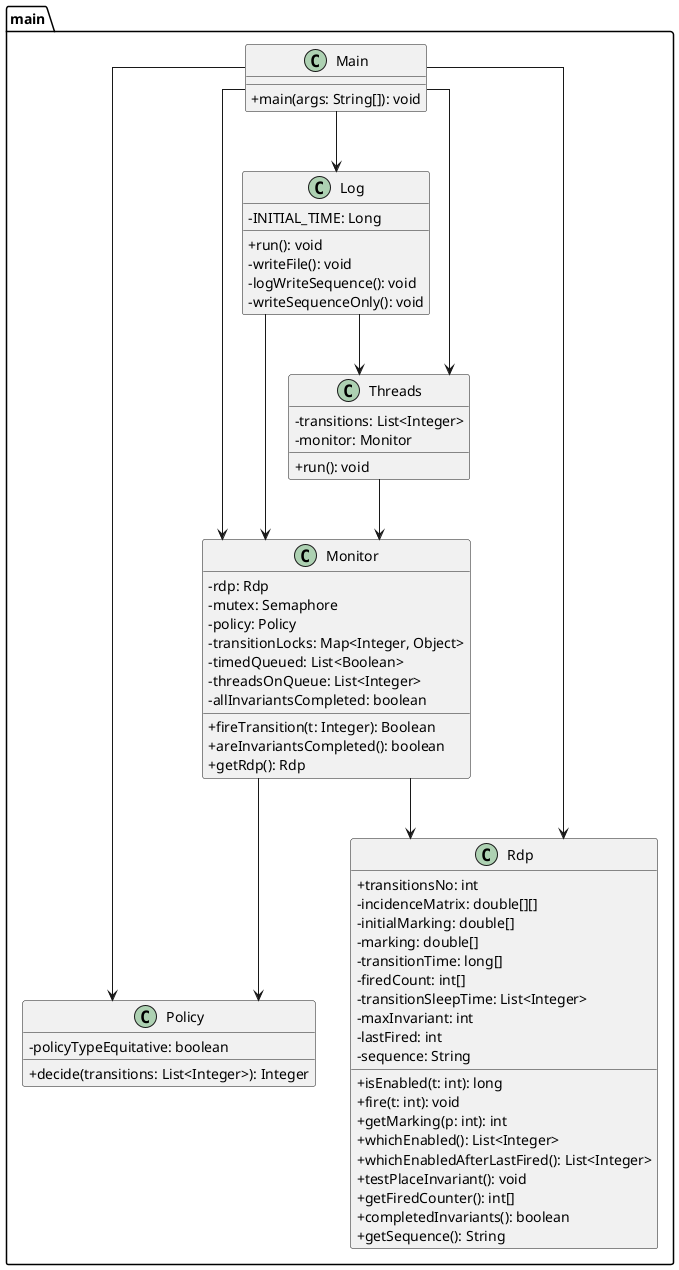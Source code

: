 @startuml
skinparam classAttributeIconSize 0
skinparam linetype ortho

' ======== CLASES PRINCIPALES ========

package main {

    class Main {
        +main(args: String[]): void
    }

    class Threads {
        -transitions: List<Integer>
        -monitor: Monitor
        +run(): void
    }

    class Monitor {
        -rdp: Rdp
        -mutex: Semaphore
        -policy: Policy
        -transitionLocks: Map<Integer, Object>
        -timedQueued: List<Boolean>
        -threadsOnQueue: List<Integer>
        -allInvariantsCompleted: boolean
        +fireTransition(t: Integer): Boolean
        +areInvariantsCompleted(): boolean
        +getRdp(): Rdp
    }

    class Policy {
        -policyTypeEquitative: boolean
        +decide(transitions: List<Integer>): Integer
    }

    class Rdp {
        +transitionsNo: int
        -incidenceMatrix: double[][]
        -initialMarking: double[]
        -marking: double[]
        -transitionTime: long[]
        -firedCount: int[]
        -transitionSleepTime: List<Integer>
        -maxInvariant: int
        -lastFired: int
        -sequence: String
        +isEnabled(t: int): long
        +fire(t: int): void
        +getMarking(p: int): int
        +whichEnabled(): List<Integer>
        +whichEnabledAfterLastFired(): List<Integer>
        +testPlaceInvariant(): void
        +getFiredCounter(): int[]
        +completedInvariants(): boolean
        +getSequence(): String
    }

    class Log {
        -INITIAL_TIME: Long
        +run(): void
        -writeFile(): void
        -logWriteSequence(): void
        -writeSequenceOnly(): void
    }

    Main --> Monitor
    Main --> Policy
    Main --> Rdp
    Main --> Threads
    Main --> Log

    Threads --> Monitor
    Monitor --> Rdp
    Monitor --> Policy
    Log --> Monitor
    Log --> Threads

}

@enduml
